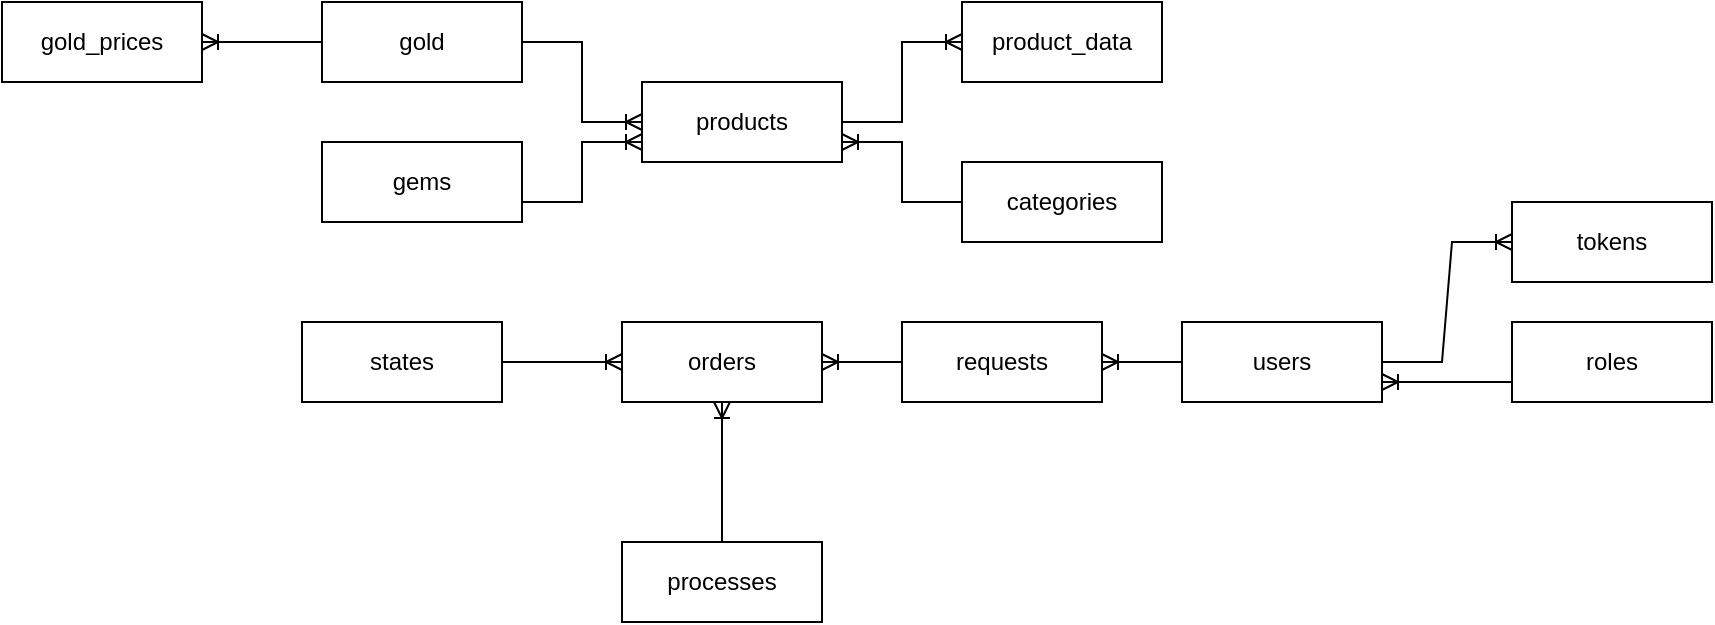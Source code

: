 <mxfile version="24.4.13" type="device">
  <diagram id="R2lEEEUBdFMjLlhIrx00" name="Page-1">
    <mxGraphModel dx="2085" dy="694" grid="1" gridSize="10" guides="1" tooltips="1" connect="1" arrows="1" fold="1" page="1" pageScale="1" pageWidth="850" pageHeight="1100" math="0" shadow="0" extFonts="Permanent Marker^https://fonts.googleapis.com/css?family=Permanent+Marker">
      <root>
        <mxCell id="0" />
        <mxCell id="1" parent="0" />
        <mxCell id="Z4Fr1Y4ZUjvE4ZE1ew2G-1" value="roles" style="whiteSpace=wrap;html=1;align=center;" vertex="1" parent="1">
          <mxGeometry x="325" y="210" width="100" height="40" as="geometry" />
        </mxCell>
        <mxCell id="Z4Fr1Y4ZUjvE4ZE1ew2G-2" value="tokens" style="whiteSpace=wrap;html=1;align=center;" vertex="1" parent="1">
          <mxGeometry x="325" y="150" width="100" height="40" as="geometry" />
        </mxCell>
        <mxCell id="Z4Fr1Y4ZUjvE4ZE1ew2G-3" value="users" style="whiteSpace=wrap;html=1;align=center;" vertex="1" parent="1">
          <mxGeometry x="160" y="210" width="100" height="40" as="geometry" />
        </mxCell>
        <mxCell id="Z4Fr1Y4ZUjvE4ZE1ew2G-4" value="" style="edgeStyle=entityRelationEdgeStyle;fontSize=12;html=1;endArrow=ERoneToMany;rounded=0;entryX=0;entryY=0.5;entryDx=0;entryDy=0;exitX=1;exitY=0.5;exitDx=0;exitDy=0;" edge="1" parent="1" source="Z4Fr1Y4ZUjvE4ZE1ew2G-3" target="Z4Fr1Y4ZUjvE4ZE1ew2G-2">
          <mxGeometry width="100" height="100" relative="1" as="geometry">
            <mxPoint x="300" y="300" as="sourcePoint" />
            <mxPoint x="400" y="200" as="targetPoint" />
          </mxGeometry>
        </mxCell>
        <mxCell id="Z4Fr1Y4ZUjvE4ZE1ew2G-5" value="" style="edgeStyle=entityRelationEdgeStyle;fontSize=12;html=1;endArrow=ERoneToMany;rounded=0;entryX=1;entryY=0.75;entryDx=0;entryDy=0;exitX=0;exitY=0.75;exitDx=0;exitDy=0;" edge="1" parent="1" source="Z4Fr1Y4ZUjvE4ZE1ew2G-1" target="Z4Fr1Y4ZUjvE4ZE1ew2G-3">
          <mxGeometry width="100" height="100" relative="1" as="geometry">
            <mxPoint x="300" y="310" as="sourcePoint" />
            <mxPoint x="400" y="210" as="targetPoint" />
          </mxGeometry>
        </mxCell>
        <mxCell id="Z4Fr1Y4ZUjvE4ZE1ew2G-6" value="orders" style="whiteSpace=wrap;html=1;align=center;" vertex="1" parent="1">
          <mxGeometry x="-120" y="210" width="100" height="40" as="geometry" />
        </mxCell>
        <mxCell id="Z4Fr1Y4ZUjvE4ZE1ew2G-7" value="requests" style="whiteSpace=wrap;html=1;align=center;" vertex="1" parent="1">
          <mxGeometry x="20" y="210" width="100" height="40" as="geometry" />
        </mxCell>
        <mxCell id="Z4Fr1Y4ZUjvE4ZE1ew2G-8" value="" style="edgeStyle=entityRelationEdgeStyle;fontSize=12;html=1;endArrow=ERoneToMany;rounded=0;entryX=1;entryY=0.5;entryDx=0;entryDy=0;exitX=0;exitY=0.5;exitDx=0;exitDy=0;" edge="1" parent="1" source="Z4Fr1Y4ZUjvE4ZE1ew2G-3" target="Z4Fr1Y4ZUjvE4ZE1ew2G-7">
          <mxGeometry width="100" height="100" relative="1" as="geometry">
            <mxPoint x="-10" y="340" as="sourcePoint" />
            <mxPoint x="90" y="240" as="targetPoint" />
          </mxGeometry>
        </mxCell>
        <mxCell id="Z4Fr1Y4ZUjvE4ZE1ew2G-9" value="" style="edgeStyle=entityRelationEdgeStyle;fontSize=12;html=1;endArrow=ERoneToMany;rounded=0;entryX=1;entryY=0.5;entryDx=0;entryDy=0;exitX=0;exitY=0.5;exitDx=0;exitDy=0;" edge="1" parent="1" source="Z4Fr1Y4ZUjvE4ZE1ew2G-7" target="Z4Fr1Y4ZUjvE4ZE1ew2G-6">
          <mxGeometry width="100" height="100" relative="1" as="geometry">
            <mxPoint x="-60" y="330" as="sourcePoint" />
            <mxPoint x="40" y="230" as="targetPoint" />
          </mxGeometry>
        </mxCell>
        <mxCell id="Z4Fr1Y4ZUjvE4ZE1ew2G-10" value="processes" style="whiteSpace=wrap;html=1;align=center;" vertex="1" parent="1">
          <mxGeometry x="-120" y="320" width="100" height="40" as="geometry" />
        </mxCell>
        <mxCell id="Z4Fr1Y4ZUjvE4ZE1ew2G-24" value="states" style="whiteSpace=wrap;html=1;align=center;" vertex="1" parent="1">
          <mxGeometry x="-280" y="210" width="100" height="40" as="geometry" />
        </mxCell>
        <mxCell id="Z4Fr1Y4ZUjvE4ZE1ew2G-25" value="" style="fontSize=12;html=1;endArrow=ERoneToMany;rounded=0;exitX=1;exitY=0.5;exitDx=0;exitDy=0;entryX=0;entryY=0.5;entryDx=0;entryDy=0;" edge="1" parent="1" source="Z4Fr1Y4ZUjvE4ZE1ew2G-24" target="Z4Fr1Y4ZUjvE4ZE1ew2G-6">
          <mxGeometry width="100" height="100" relative="1" as="geometry">
            <mxPoint x="-140" y="260" as="sourcePoint" />
            <mxPoint x="-150" y="170" as="targetPoint" />
          </mxGeometry>
        </mxCell>
        <mxCell id="Z4Fr1Y4ZUjvE4ZE1ew2G-26" value="products" style="whiteSpace=wrap;html=1;align=center;" vertex="1" parent="1">
          <mxGeometry x="-110" y="90" width="100" height="40" as="geometry" />
        </mxCell>
        <mxCell id="Z4Fr1Y4ZUjvE4ZE1ew2G-27" value="categories" style="whiteSpace=wrap;html=1;align=center;" vertex="1" parent="1">
          <mxGeometry x="50" y="130" width="100" height="40" as="geometry" />
        </mxCell>
        <mxCell id="Z4Fr1Y4ZUjvE4ZE1ew2G-28" value="product_data" style="whiteSpace=wrap;html=1;align=center;" vertex="1" parent="1">
          <mxGeometry x="50" y="50" width="100" height="40" as="geometry" />
        </mxCell>
        <mxCell id="Z4Fr1Y4ZUjvE4ZE1ew2G-29" value="gems" style="whiteSpace=wrap;html=1;align=center;" vertex="1" parent="1">
          <mxGeometry x="-270" y="120" width="100" height="40" as="geometry" />
        </mxCell>
        <mxCell id="Z4Fr1Y4ZUjvE4ZE1ew2G-30" value="gold" style="whiteSpace=wrap;html=1;align=center;" vertex="1" parent="1">
          <mxGeometry x="-270" y="50" width="100" height="40" as="geometry" />
        </mxCell>
        <mxCell id="Z4Fr1Y4ZUjvE4ZE1ew2G-31" value="gold_prices" style="whiteSpace=wrap;html=1;align=center;" vertex="1" parent="1">
          <mxGeometry x="-430" y="50" width="100" height="40" as="geometry" />
        </mxCell>
        <mxCell id="Z4Fr1Y4ZUjvE4ZE1ew2G-32" value="" style="fontSize=12;html=1;endArrow=ERoneToMany;rounded=0;entryX=1;entryY=0.5;entryDx=0;entryDy=0;exitX=0;exitY=0.5;exitDx=0;exitDy=0;" edge="1" parent="1" source="Z4Fr1Y4ZUjvE4ZE1ew2G-30" target="Z4Fr1Y4ZUjvE4ZE1ew2G-31">
          <mxGeometry width="100" height="100" relative="1" as="geometry">
            <mxPoint x="-160" y="280" as="sourcePoint" />
            <mxPoint x="-60" y="180" as="targetPoint" />
          </mxGeometry>
        </mxCell>
        <mxCell id="Z4Fr1Y4ZUjvE4ZE1ew2G-34" value="" style="edgeStyle=entityRelationEdgeStyle;fontSize=12;html=1;endArrow=ERoneToMany;rounded=0;entryX=0;entryY=0.75;entryDx=0;entryDy=0;exitX=1;exitY=0.75;exitDx=0;exitDy=0;" edge="1" parent="1" source="Z4Fr1Y4ZUjvE4ZE1ew2G-29" target="Z4Fr1Y4ZUjvE4ZE1ew2G-26">
          <mxGeometry width="100" height="100" relative="1" as="geometry">
            <mxPoint x="-160" y="280" as="sourcePoint" />
            <mxPoint x="-60" y="180" as="targetPoint" />
          </mxGeometry>
        </mxCell>
        <mxCell id="Z4Fr1Y4ZUjvE4ZE1ew2G-35" value="" style="edgeStyle=entityRelationEdgeStyle;fontSize=12;html=1;endArrow=ERoneToMany;rounded=0;entryX=0;entryY=0.5;entryDx=0;entryDy=0;exitX=1;exitY=0.5;exitDx=0;exitDy=0;" edge="1" parent="1" source="Z4Fr1Y4ZUjvE4ZE1ew2G-30" target="Z4Fr1Y4ZUjvE4ZE1ew2G-26">
          <mxGeometry width="100" height="100" relative="1" as="geometry">
            <mxPoint x="-160" y="280" as="sourcePoint" />
            <mxPoint x="-60" y="180" as="targetPoint" />
          </mxGeometry>
        </mxCell>
        <mxCell id="Z4Fr1Y4ZUjvE4ZE1ew2G-36" value="" style="edgeStyle=entityRelationEdgeStyle;fontSize=12;html=1;endArrow=ERoneToMany;rounded=0;entryX=0;entryY=0.5;entryDx=0;entryDy=0;exitX=1;exitY=0.5;exitDx=0;exitDy=0;" edge="1" parent="1" source="Z4Fr1Y4ZUjvE4ZE1ew2G-26" target="Z4Fr1Y4ZUjvE4ZE1ew2G-28">
          <mxGeometry width="100" height="100" relative="1" as="geometry">
            <mxPoint x="-110" y="280" as="sourcePoint" />
            <mxPoint x="-10" y="180" as="targetPoint" />
          </mxGeometry>
        </mxCell>
        <mxCell id="Z4Fr1Y4ZUjvE4ZE1ew2G-37" value="" style="edgeStyle=entityRelationEdgeStyle;fontSize=12;html=1;endArrow=ERoneToMany;rounded=0;entryX=1;entryY=0.75;entryDx=0;entryDy=0;exitX=0;exitY=0.5;exitDx=0;exitDy=0;" edge="1" parent="1" source="Z4Fr1Y4ZUjvE4ZE1ew2G-27" target="Z4Fr1Y4ZUjvE4ZE1ew2G-26">
          <mxGeometry width="100" height="100" relative="1" as="geometry">
            <mxPoint x="-110" y="280" as="sourcePoint" />
            <mxPoint x="-10" y="180" as="targetPoint" />
          </mxGeometry>
        </mxCell>
        <mxCell id="Z4Fr1Y4ZUjvE4ZE1ew2G-39" value="" style="fontSize=12;html=1;endArrow=ERoneToMany;rounded=0;entryX=0.5;entryY=1;entryDx=0;entryDy=0;" edge="1" parent="1" target="Z4Fr1Y4ZUjvE4ZE1ew2G-6">
          <mxGeometry width="100" height="100" relative="1" as="geometry">
            <mxPoint x="-70" y="320" as="sourcePoint" />
            <mxPoint x="30" y="240" as="targetPoint" />
          </mxGeometry>
        </mxCell>
      </root>
    </mxGraphModel>
  </diagram>
</mxfile>
